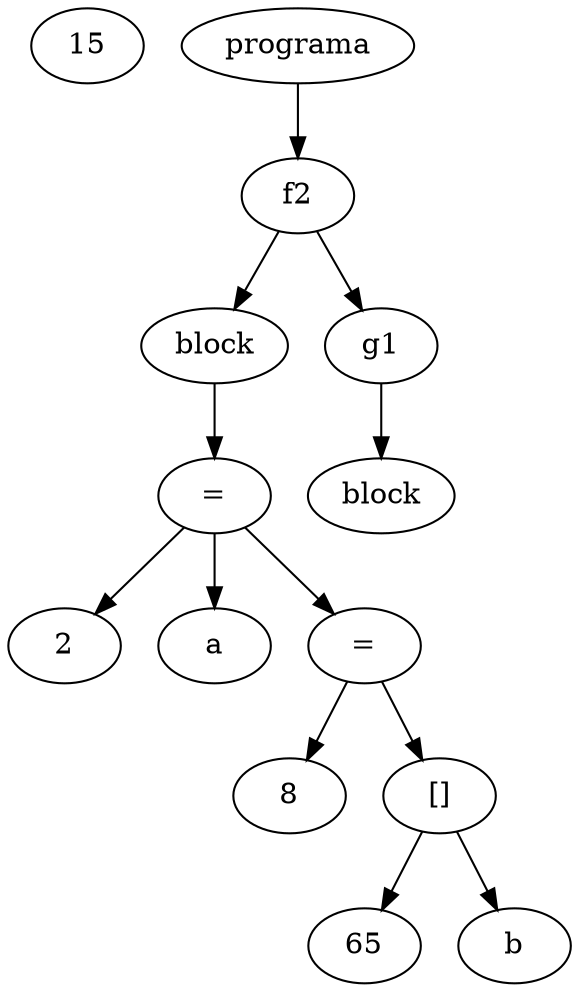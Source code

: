 digraph G {
node_0xbc0400 [label="15"]
node_0xbcf060 [label="2"]
node_0xbcf090 [label="="]
node_0xbcf0c0 [label="a"]
node_0xbcf090 -> node_0xbcf0c0
node_0xbcf090 -> node_0xbcf060
node_0xbd8e30 [label="65"]
node_0xbddcf0 [label="8"]
node_0xbddd20 [label="="]
node_0xbddd50 [label="[]"]
node_0xbddd80 [label="b"]
node_0xbddd20 -> node_0xbddd50
node_0xbddd20 -> node_0xbddcf0
node_0xbddd50 -> node_0xbddd80
node_0xbddd50 -> node_0xbd8e30
node_0xbcf090 -> node_0xbddd20
node_0xbdddf0 [label="block"]
node_0xbdddf0 -> node_0xbcf090
node_0xbdde40 [label="f2"]
node_0xbdde40 -> node_0xbdddf0
node_0xbe2d40 [label="block"]
node_0xbe2d70 [label="g1"]
node_0xbe2d70 -> node_0xbe2d40
node_0xbdde40 -> node_0xbe2d70
node_0xbe2dc0 [label="programa"]
node_0xbe2dc0 -> node_0xbdde40
}
